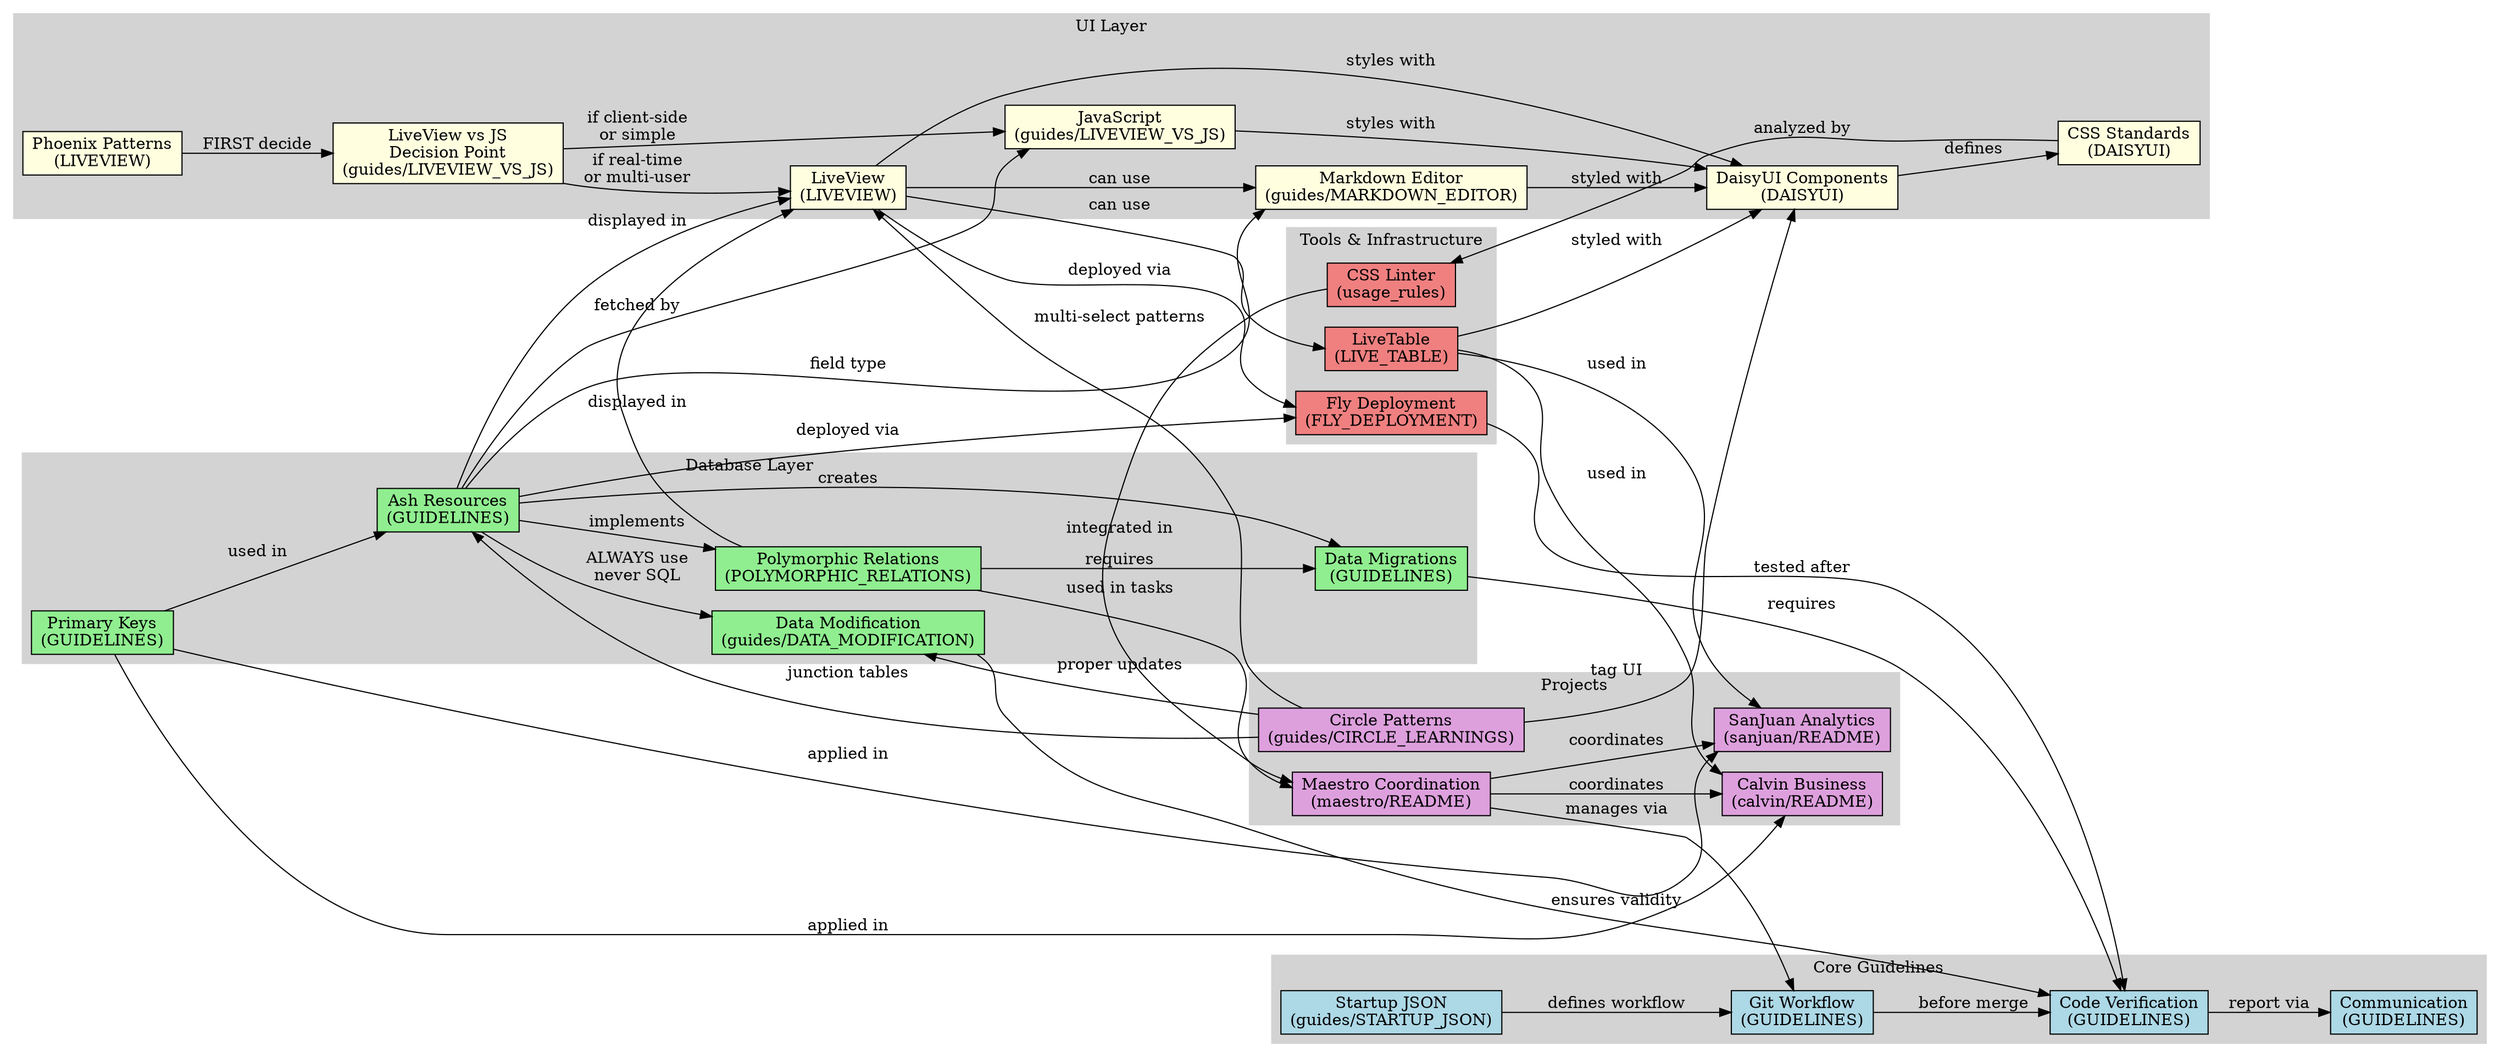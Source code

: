 digraph GuidelineConcepts {
  rankdir=LR;
  node [shape=box, style=filled];
  
  // Core concepts
  node [fillcolor=lightblue];
  git [label="Git Workflow\n(GUIDELINES)"];
  verification [label="Code Verification\n(GUIDELINES)"];
  communication [label="Communication\n(GUIDELINES)"];
  startup_json [label="Startup JSON\n(guides/STARTUP_JSON)"];
  
  // Database concepts
  node [fillcolor=lightgreen];
  db_pk [label="Primary Keys\n(GUIDELINES)"];
  ash_resource [label="Ash Resources\n(GUIDELINES)"];
  poly_relations [label="Polymorphic Relations\n(POLYMORPHIC_RELATIONS)"];
  migrations [label="Data Migrations\n(GUIDELINES)"];
  data_modification [label="Data Modification\n(guides/DATA_MODIFICATION)"];
  
  // UI/Frontend concepts
  node [fillcolor=lightyellow];
  phoenix [label="Phoenix Patterns\n(LIVEVIEW)"];
  ui_decision [label="LiveView vs JS\nDecision Point\n(guides/LIVEVIEW_VS_JS)"];
  liveview [label="LiveView\n(LIVEVIEW)"];
  javascript [label="JavaScript\n(guides/LIVEVIEW_VS_JS)"];
  daisyui [label="DaisyUI Components\n(DAISYUI)"];
  css [label="CSS Standards\n(DAISYUI)"];
  markdown_editor [label="Markdown Editor\n(guides/MARKDOWN_EDITOR)"];
  
  // Tools
  node [fillcolor=lightcoral];
  css_linter [label="CSS Linter\n(usage_rules)"];
  live_table [label="LiveTable\n(LIVE_TABLE)"];
  fly [label="Fly Deployment\n(FLY_DEPLOYMENT)"];
  
  // Project-specific
  node [fillcolor=plum];
  calvin_domain [label="Calvin Business\n(calvin/README)"];
  sanjuan_domain [label="SanJuan Analytics\n(sanjuan/README)"];
  maestro_coord [label="Maestro Coordination\n(maestro/README)"];
  circle_learnings [label="Circle Patterns\n(guides/CIRCLE_LEARNINGS)"];
  
  // Database flow
  db_pk -> ash_resource [label="used in"];
  ash_resource -> poly_relations [label="implements"];
  ash_resource -> migrations [label="creates"];
  ash_resource -> data_modification [label="ALWAYS use\nnever SQL"];
  poly_relations -> migrations [label="requires"];
  migrations -> verification [label="requires"];
  data_modification -> verification [label="ensures validity"];
  
  // UI decision flow
  phoenix -> ui_decision [label="FIRST decide"];
  ui_decision -> liveview [label="if real-time\nor multi-user"];
  ui_decision -> javascript [label="if client-side\nor simple"];
  
  // UI flow
  liveview -> daisyui [label="styles with"];
  javascript -> daisyui [label="styles with"];
  daisyui -> css [label="defines"];
  css -> css_linter [label="analyzed by"];
  
  // Markdown Editor
  liveview -> markdown_editor [label="can use"];
  ash_resource -> markdown_editor [label="field type"];
  markdown_editor -> daisyui [label="styled with"];
  
  // LiveView patterns
  liveview -> live_table [label="can use"];
  live_table -> daisyui [label="styled with"];
  
  // Development flow
  git -> verification [label="before merge"];
  verification -> communication [label="report via"];
  startup_json -> git [label="defines workflow"];
  
  // Database & UI intersection
  ash_resource -> liveview [label="displayed in"];
  ash_resource -> javascript [label="fetched by"];
  poly_relations -> liveview [label="displayed in"];
  db_pk -> calvin_domain [label="applied in"];
  db_pk -> sanjuan_domain [label="applied in"];
  poly_relations -> maestro_coord [label="used in tasks"];
  
  // Circle Learnings
  circle_learnings -> liveview [label="multi-select patterns"];
  circle_learnings -> daisyui [label="tag UI"];
  circle_learnings -> ash_resource [label="junction tables"];
  circle_learnings -> data_modification [label="proper updates"];
  
  // Project coordination
  maestro_coord -> calvin_domain [label="coordinates"];
  maestro_coord -> sanjuan_domain [label="coordinates"];
  maestro_coord -> git [label="manages via"];
  
  // Tools & Concepts
  css_linter -> maestro_coord [label="integrated in"];
  live_table -> sanjuan_domain [label="used in"];
  live_table -> calvin_domain [label="used in"];
  
  // Deployment
  liveview -> fly [label="deployed via"];
  ash_resource -> fly [label="deployed via"];
  fly -> verification [label="tested after"];
  
  // Organization clusters
  subgraph cluster_core {
    label="Core Guidelines";
    style=filled;
    color=lightgrey;
    git; verification; communication; startup_json;
  }
  
  subgraph cluster_data {
    label="Database Layer";
    style=filled;
    color=lightgrey;
    db_pk; ash_resource; poly_relations; migrations; data_modification;
  }
  
  subgraph cluster_ui {
    label="UI Layer";
    style=filled;
    color=lightgrey;
    phoenix; ui_decision; liveview; javascript; daisyui; css; markdown_editor;
  }
  
  subgraph cluster_tools {
    label="Tools & Infrastructure";
    style=filled;
    color=lightgrey;
    css_linter; live_table; fly;
  }
  
  subgraph cluster_projects {
    label="Projects";
    style=filled;
    color=lightgrey;
    calvin_domain; sanjuan_domain; maestro_coord; circle_learnings;
  }
}
